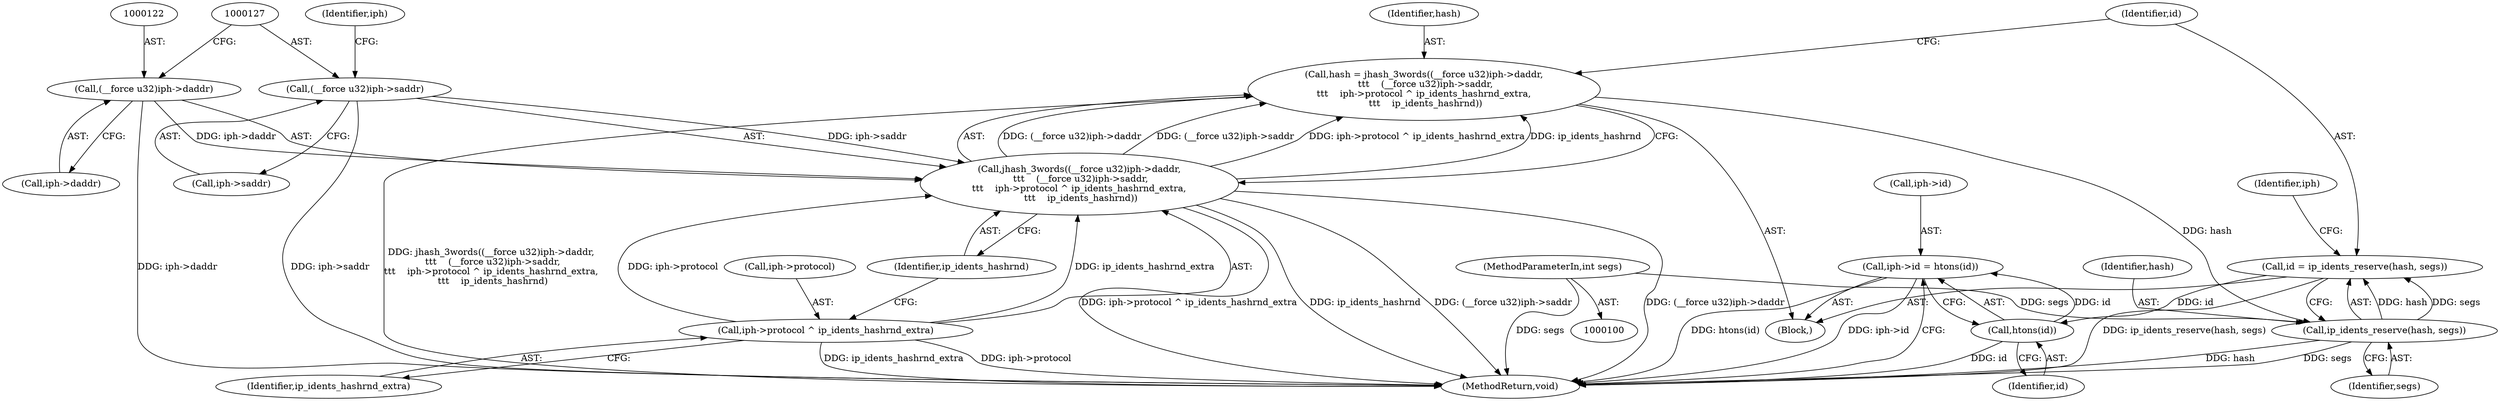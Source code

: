 digraph "0_linux_55f0fc7a02de8f12757f4937143d8d5091b2e40b@pointer" {
"1000142" [label="(Call,iph->id = htons(id))"];
"1000146" [label="(Call,htons(id))"];
"1000137" [label="(Call,id = ip_idents_reserve(hash, segs))"];
"1000139" [label="(Call,ip_idents_reserve(hash, segs))"];
"1000118" [label="(Call,hash = jhash_3words((__force u32)iph->daddr,\n \t\t\t    (__force u32)iph->saddr,\n\t\t\t    iph->protocol ^ ip_idents_hashrnd_extra,\n \t\t\t    ip_idents_hashrnd))"];
"1000120" [label="(Call,jhash_3words((__force u32)iph->daddr,\n \t\t\t    (__force u32)iph->saddr,\n\t\t\t    iph->protocol ^ ip_idents_hashrnd_extra,\n \t\t\t    ip_idents_hashrnd))"];
"1000121" [label="(Call,(__force u32)iph->daddr)"];
"1000126" [label="(Call,(__force u32)iph->saddr)"];
"1000131" [label="(Call,iph->protocol ^ ip_idents_hashrnd_extra)"];
"1000102" [label="(MethodParameterIn,int segs)"];
"1000120" [label="(Call,jhash_3words((__force u32)iph->daddr,\n \t\t\t    (__force u32)iph->saddr,\n\t\t\t    iph->protocol ^ ip_idents_hashrnd_extra,\n \t\t\t    ip_idents_hashrnd))"];
"1000137" [label="(Call,id = ip_idents_reserve(hash, segs))"];
"1000141" [label="(Identifier,segs)"];
"1000102" [label="(MethodParameterIn,int segs)"];
"1000121" [label="(Call,(__force u32)iph->daddr)"];
"1000126" [label="(Call,(__force u32)iph->saddr)"];
"1000147" [label="(Identifier,id)"];
"1000146" [label="(Call,htons(id))"];
"1000118" [label="(Call,hash = jhash_3words((__force u32)iph->daddr,\n \t\t\t    (__force u32)iph->saddr,\n\t\t\t    iph->protocol ^ ip_idents_hashrnd_extra,\n \t\t\t    ip_idents_hashrnd))"];
"1000119" [label="(Identifier,hash)"];
"1000139" [label="(Call,ip_idents_reserve(hash, segs))"];
"1000143" [label="(Call,iph->id)"];
"1000136" [label="(Identifier,ip_idents_hashrnd)"];
"1000131" [label="(Call,iph->protocol ^ ip_idents_hashrnd_extra)"];
"1000132" [label="(Call,iph->protocol)"];
"1000148" [label="(MethodReturn,void)"];
"1000123" [label="(Call,iph->daddr)"];
"1000128" [label="(Call,iph->saddr)"];
"1000133" [label="(Identifier,iph)"];
"1000138" [label="(Identifier,id)"];
"1000140" [label="(Identifier,hash)"];
"1000142" [label="(Call,iph->id = htons(id))"];
"1000103" [label="(Block,)"];
"1000135" [label="(Identifier,ip_idents_hashrnd_extra)"];
"1000144" [label="(Identifier,iph)"];
"1000142" -> "1000103"  [label="AST: "];
"1000142" -> "1000146"  [label="CFG: "];
"1000143" -> "1000142"  [label="AST: "];
"1000146" -> "1000142"  [label="AST: "];
"1000148" -> "1000142"  [label="CFG: "];
"1000142" -> "1000148"  [label="DDG: htons(id)"];
"1000142" -> "1000148"  [label="DDG: iph->id"];
"1000146" -> "1000142"  [label="DDG: id"];
"1000146" -> "1000147"  [label="CFG: "];
"1000147" -> "1000146"  [label="AST: "];
"1000146" -> "1000148"  [label="DDG: id"];
"1000137" -> "1000146"  [label="DDG: id"];
"1000137" -> "1000103"  [label="AST: "];
"1000137" -> "1000139"  [label="CFG: "];
"1000138" -> "1000137"  [label="AST: "];
"1000139" -> "1000137"  [label="AST: "];
"1000144" -> "1000137"  [label="CFG: "];
"1000137" -> "1000148"  [label="DDG: ip_idents_reserve(hash, segs)"];
"1000139" -> "1000137"  [label="DDG: hash"];
"1000139" -> "1000137"  [label="DDG: segs"];
"1000139" -> "1000141"  [label="CFG: "];
"1000140" -> "1000139"  [label="AST: "];
"1000141" -> "1000139"  [label="AST: "];
"1000139" -> "1000148"  [label="DDG: hash"];
"1000139" -> "1000148"  [label="DDG: segs"];
"1000118" -> "1000139"  [label="DDG: hash"];
"1000102" -> "1000139"  [label="DDG: segs"];
"1000118" -> "1000103"  [label="AST: "];
"1000118" -> "1000120"  [label="CFG: "];
"1000119" -> "1000118"  [label="AST: "];
"1000120" -> "1000118"  [label="AST: "];
"1000138" -> "1000118"  [label="CFG: "];
"1000118" -> "1000148"  [label="DDG: jhash_3words((__force u32)iph->daddr,\n \t\t\t    (__force u32)iph->saddr,\n\t\t\t    iph->protocol ^ ip_idents_hashrnd_extra,\n \t\t\t    ip_idents_hashrnd)"];
"1000120" -> "1000118"  [label="DDG: (__force u32)iph->daddr"];
"1000120" -> "1000118"  [label="DDG: (__force u32)iph->saddr"];
"1000120" -> "1000118"  [label="DDG: iph->protocol ^ ip_idents_hashrnd_extra"];
"1000120" -> "1000118"  [label="DDG: ip_idents_hashrnd"];
"1000120" -> "1000136"  [label="CFG: "];
"1000121" -> "1000120"  [label="AST: "];
"1000126" -> "1000120"  [label="AST: "];
"1000131" -> "1000120"  [label="AST: "];
"1000136" -> "1000120"  [label="AST: "];
"1000120" -> "1000148"  [label="DDG: (__force u32)iph->saddr"];
"1000120" -> "1000148"  [label="DDG: (__force u32)iph->daddr"];
"1000120" -> "1000148"  [label="DDG: iph->protocol ^ ip_idents_hashrnd_extra"];
"1000120" -> "1000148"  [label="DDG: ip_idents_hashrnd"];
"1000121" -> "1000120"  [label="DDG: iph->daddr"];
"1000126" -> "1000120"  [label="DDG: iph->saddr"];
"1000131" -> "1000120"  [label="DDG: iph->protocol"];
"1000131" -> "1000120"  [label="DDG: ip_idents_hashrnd_extra"];
"1000121" -> "1000123"  [label="CFG: "];
"1000122" -> "1000121"  [label="AST: "];
"1000123" -> "1000121"  [label="AST: "];
"1000127" -> "1000121"  [label="CFG: "];
"1000121" -> "1000148"  [label="DDG: iph->daddr"];
"1000126" -> "1000128"  [label="CFG: "];
"1000127" -> "1000126"  [label="AST: "];
"1000128" -> "1000126"  [label="AST: "];
"1000133" -> "1000126"  [label="CFG: "];
"1000126" -> "1000148"  [label="DDG: iph->saddr"];
"1000131" -> "1000135"  [label="CFG: "];
"1000132" -> "1000131"  [label="AST: "];
"1000135" -> "1000131"  [label="AST: "];
"1000136" -> "1000131"  [label="CFG: "];
"1000131" -> "1000148"  [label="DDG: iph->protocol"];
"1000131" -> "1000148"  [label="DDG: ip_idents_hashrnd_extra"];
"1000102" -> "1000100"  [label="AST: "];
"1000102" -> "1000148"  [label="DDG: segs"];
}
